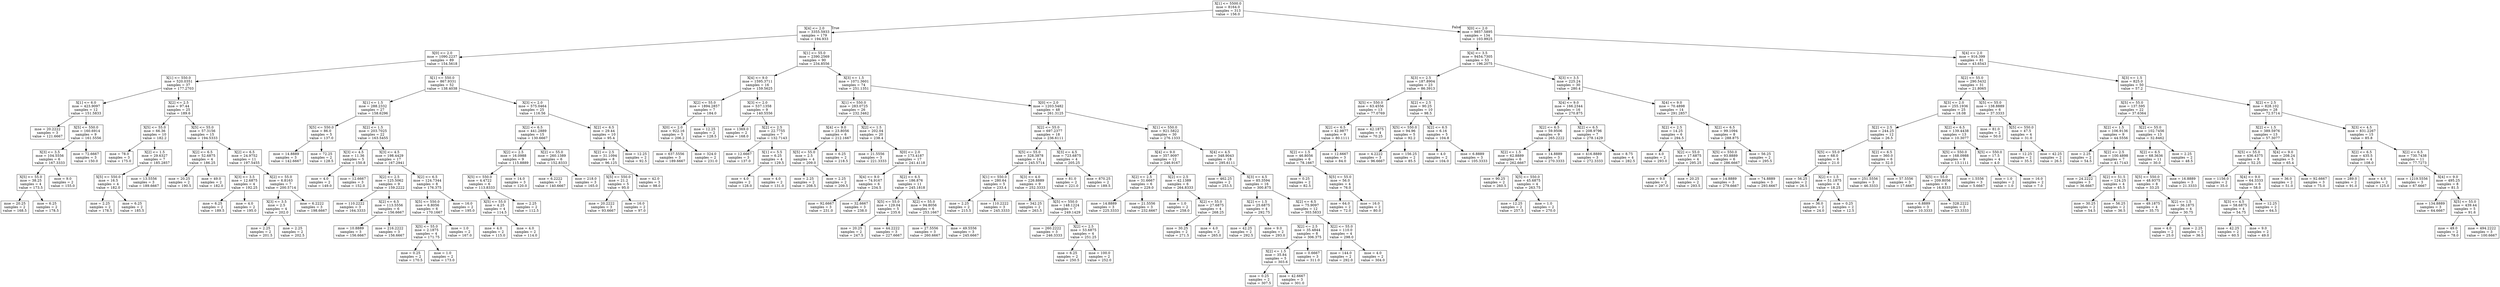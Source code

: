 digraph Tree {
node [shape=box] ;
0 [label="X[1] <= 5500.0\nmse = 8164.0\nsamples = 313\nvalue = 156.0"] ;
1 [label="X[4] <= 2.0\nmse = 3355.5933\nsamples = 179\nvalue = 194.933"] ;
0 -> 1 [labeldistance=2.5, labelangle=45, headlabel="True"] ;
2 [label="X[0] <= 2.0\nmse = 1090.2237\nsamples = 89\nvalue = 154.5618"] ;
1 -> 2 ;
3 [label="X[1] <= 550.0\nmse = 520.0351\nsamples = 37\nvalue = 177.2703"] ;
2 -> 3 ;
4 [label="X[1] <= 6.0\nmse = 423.9097\nsamples = 12\nvalue = 151.5833"] ;
3 -> 4 ;
5 [label="mse = 20.2222\nsamples = 3\nvalue = 121.6667"] ;
4 -> 5 ;
6 [label="X[5] <= 550.0\nmse = 160.6914\nsamples = 9\nvalue = 161.5556"] ;
4 -> 6 ;
7 [label="X[3] <= 3.5\nmse = 104.5556\nsamples = 6\nvalue = 167.3333"] ;
6 -> 7 ;
8 [label="X[5] <= 55.0\nmse = 38.25\nsamples = 4\nvalue = 173.5"] ;
7 -> 8 ;
9 [label="mse = 20.25\nsamples = 2\nvalue = 168.5"] ;
8 -> 9 ;
10 [label="mse = 6.25\nsamples = 2\nvalue = 178.5"] ;
8 -> 10 ;
11 [label="mse = 9.0\nsamples = 2\nvalue = 155.0"] ;
7 -> 11 ;
12 [label="mse = 72.6667\nsamples = 3\nvalue = 150.0"] ;
6 -> 12 ;
13 [label="X[2] <= 2.5\nmse = 97.44\nsamples = 25\nvalue = 189.6"] ;
3 -> 13 ;
14 [label="X[5] <= 55.0\nmse = 66.36\nsamples = 10\nvalue = 182.2"] ;
13 -> 14 ;
15 [label="mse = 78.0\nsamples = 3\nvalue = 175.0"] ;
14 -> 15 ;
16 [label="X[2] <= 1.5\nmse = 29.6327\nsamples = 7\nvalue = 185.2857"] ;
14 -> 16 ;
17 [label="X[5] <= 550.0\nmse = 16.5\nsamples = 4\nvalue = 182.0"] ;
16 -> 17 ;
18 [label="mse = 2.25\nsamples = 2\nvalue = 178.5"] ;
17 -> 18 ;
19 [label="mse = 6.25\nsamples = 2\nvalue = 185.5"] ;
17 -> 19 ;
20 [label="mse = 13.5556\nsamples = 3\nvalue = 189.6667"] ;
16 -> 20 ;
21 [label="X[5] <= 55.0\nmse = 57.3156\nsamples = 15\nvalue = 194.5333"] ;
13 -> 21 ;
22 [label="X[2] <= 6.5\nmse = 52.6875\nsamples = 4\nvalue = 186.25"] ;
21 -> 22 ;
23 [label="mse = 20.25\nsamples = 2\nvalue = 190.5"] ;
22 -> 23 ;
24 [label="mse = 49.0\nsamples = 2\nvalue = 182.0"] ;
22 -> 24 ;
25 [label="X[2] <= 6.5\nmse = 24.9752\nsamples = 11\nvalue = 197.5455"] ;
21 -> 25 ;
26 [label="X[3] <= 3.5\nmse = 12.6875\nsamples = 4\nvalue = 192.25"] ;
25 -> 26 ;
27 [label="mse = 6.25\nsamples = 2\nvalue = 189.5"] ;
26 -> 27 ;
28 [label="mse = 4.0\nsamples = 2\nvalue = 195.0"] ;
26 -> 28 ;
29 [label="X[2] <= 55.0\nmse = 6.8163\nsamples = 7\nvalue = 200.5714"] ;
25 -> 29 ;
30 [label="X[3] <= 3.5\nmse = 2.5\nsamples = 4\nvalue = 202.0"] ;
29 -> 30 ;
31 [label="mse = 2.25\nsamples = 2\nvalue = 201.5"] ;
30 -> 31 ;
32 [label="mse = 2.25\nsamples = 2\nvalue = 202.5"] ;
30 -> 32 ;
33 [label="mse = 6.2222\nsamples = 3\nvalue = 198.6667"] ;
29 -> 33 ;
34 [label="X[1] <= 550.0\nmse = 867.9331\nsamples = 52\nvalue = 138.4038"] ;
2 -> 34 ;
35 [label="X[1] <= 1.5\nmse = 288.2332\nsamples = 27\nvalue = 158.6296"] ;
34 -> 35 ;
36 [label="X[5] <= 550.0\nmse = 86.0\nsamples = 5\nvalue = 137.0"] ;
35 -> 36 ;
37 [label="mse = 14.8889\nsamples = 3\nvalue = 142.6667"] ;
36 -> 37 ;
38 [label="mse = 72.25\nsamples = 2\nvalue = 128.5"] ;
36 -> 38 ;
39 [label="X[2] <= 1.5\nmse = 203.7025\nsamples = 22\nvalue = 163.5455"] ;
35 -> 39 ;
40 [label="X[3] <= 4.5\nmse = 11.36\nsamples = 5\nvalue = 150.8"] ;
39 -> 40 ;
41 [label="mse = 4.0\nsamples = 2\nvalue = 149.0"] ;
40 -> 41 ;
42 [label="mse = 12.6667\nsamples = 3\nvalue = 152.0"] ;
40 -> 42 ;
43 [label="X[3] <= 4.5\nmse = 198.4429\nsamples = 17\nvalue = 167.2941"] ;
39 -> 43 ;
44 [label="X[2] <= 2.5\nmse = 125.5062\nsamples = 9\nvalue = 159.2222"] ;
43 -> 44 ;
45 [label="mse = 110.2222\nsamples = 3\nvalue = 164.3333"] ;
44 -> 45 ;
46 [label="X[2] <= 6.5\nmse = 113.5556\nsamples = 6\nvalue = 156.6667"] ;
44 -> 46 ;
47 [label="mse = 10.8889\nsamples = 3\nvalue = 156.6667"] ;
46 -> 47 ;
48 [label="mse = 216.2222\nsamples = 3\nvalue = 156.6667"] ;
46 -> 48 ;
49 [label="X[2] <= 6.5\nmse = 124.7344\nsamples = 8\nvalue = 176.375"] ;
43 -> 49 ;
50 [label="X[5] <= 550.0\nmse = 6.8056\nsamples = 6\nvalue = 170.1667"] ;
49 -> 50 ;
51 [label="X[5] <= 55.0\nmse = 2.1875\nsamples = 4\nvalue = 171.75"] ;
50 -> 51 ;
52 [label="mse = 0.25\nsamples = 2\nvalue = 170.5"] ;
51 -> 52 ;
53 [label="mse = 1.0\nsamples = 2\nvalue = 173.0"] ;
51 -> 53 ;
54 [label="mse = 1.0\nsamples = 2\nvalue = 167.0"] ;
50 -> 54 ;
55 [label="mse = 16.0\nsamples = 2\nvalue = 195.0"] ;
49 -> 55 ;
56 [label="X[3] <= 2.0\nmse = 575.0464\nsamples = 25\nvalue = 116.56"] ;
34 -> 56 ;
57 [label="X[2] <= 6.5\nmse = 441.2889\nsamples = 15\nvalue = 130.6667"] ;
56 -> 57 ;
58 [label="X[2] <= 2.5\nmse = 16.0988\nsamples = 9\nvalue = 115.8889"] ;
57 -> 58 ;
59 [label="X[5] <= 550.0\nmse = 4.4722\nsamples = 6\nvalue = 113.8333"] ;
58 -> 59 ;
60 [label="X[5] <= 55.0\nmse = 4.25\nsamples = 4\nvalue = 114.5"] ;
59 -> 60 ;
61 [label="mse = 4.0\nsamples = 2\nvalue = 115.0"] ;
60 -> 61 ;
62 [label="mse = 4.0\nsamples = 2\nvalue = 114.0"] ;
60 -> 62 ;
63 [label="mse = 2.25\nsamples = 2\nvalue = 112.5"] ;
59 -> 63 ;
64 [label="mse = 14.0\nsamples = 3\nvalue = 120.0"] ;
58 -> 64 ;
65 [label="X[2] <= 55.0\nmse = 260.1389\nsamples = 6\nvalue = 152.8333"] ;
57 -> 65 ;
66 [label="mse = 6.2222\nsamples = 3\nvalue = 140.6667"] ;
65 -> 66 ;
67 [label="mse = 218.0\nsamples = 3\nvalue = 165.0"] ;
65 -> 67 ;
68 [label="X[2] <= 6.5\nmse = 29.44\nsamples = 10\nvalue = 95.4"] ;
56 -> 68 ;
69 [label="X[2] <= 2.5\nmse = 31.1094\nsamples = 8\nvalue = 96.125"] ;
68 -> 69 ;
70 [label="X[5] <= 550.0\nmse = 21.2\nsamples = 5\nvalue = 95.0"] ;
69 -> 70 ;
71 [label="mse = 20.2222\nsamples = 3\nvalue = 93.6667"] ;
70 -> 71 ;
72 [label="mse = 16.0\nsamples = 2\nvalue = 97.0"] ;
70 -> 72 ;
73 [label="mse = 42.0\nsamples = 3\nvalue = 98.0"] ;
69 -> 73 ;
74 [label="mse = 12.25\nsamples = 2\nvalue = 92.5"] ;
68 -> 74 ;
75 [label="X[1] <= 55.0\nmse = 2390.2569\nsamples = 90\nvalue = 234.8556"] ;
1 -> 75 ;
76 [label="X[4] <= 9.0\nmse = 1595.3711\nsamples = 16\nvalue = 159.5625"] ;
75 -> 76 ;
77 [label="X[2] <= 55.0\nmse = 1894.2857\nsamples = 7\nvalue = 184.0"] ;
76 -> 77 ;
78 [label="X[0] <= 2.0\nmse = 922.16\nsamples = 5\nvalue = 206.2"] ;
77 -> 78 ;
79 [label="mse = 637.5556\nsamples = 3\nvalue = 189.6667"] ;
78 -> 79 ;
80 [label="mse = 324.0\nsamples = 2\nvalue = 231.0"] ;
78 -> 80 ;
81 [label="mse = 12.25\nsamples = 2\nvalue = 128.5"] ;
77 -> 81 ;
82 [label="X[3] <= 2.0\nmse = 537.1358\nsamples = 9\nvalue = 140.5556"] ;
76 -> 82 ;
83 [label="mse = 1369.0\nsamples = 2\nvalue = 168.0"] ;
82 -> 83 ;
84 [label="X[2] <= 2.5\nmse = 22.7755\nsamples = 7\nvalue = 132.7143"] ;
82 -> 84 ;
85 [label="mse = 12.6667\nsamples = 3\nvalue = 137.0"] ;
84 -> 85 ;
86 [label="X[1] <= 5.5\nmse = 6.25\nsamples = 4\nvalue = 129.5"] ;
84 -> 86 ;
87 [label="mse = 4.0\nsamples = 2\nvalue = 128.0"] ;
86 -> 87 ;
88 [label="mse = 4.0\nsamples = 2\nvalue = 131.0"] ;
86 -> 88 ;
89 [label="X[3] <= 1.5\nmse = 1071.3601\nsamples = 74\nvalue = 251.1351"] ;
75 -> 89 ;
90 [label="X[1] <= 550.0\nmse = 283.0725\nsamples = 26\nvalue = 232.3462"] ;
89 -> 90 ;
91 [label="X[4] <= 9.0\nmse = 23.8056\nsamples = 6\nvalue = 212.1667"] ;
90 -> 91 ;
92 [label="X[5] <= 55.0\nmse = 2.5\nsamples = 4\nvalue = 209.0"] ;
91 -> 92 ;
93 [label="mse = 2.25\nsamples = 2\nvalue = 208.5"] ;
92 -> 93 ;
94 [label="mse = 2.25\nsamples = 2\nvalue = 209.5"] ;
92 -> 94 ;
95 [label="mse = 6.25\nsamples = 2\nvalue = 218.5"] ;
91 -> 95 ;
96 [label="X[2] <= 1.5\nmse = 202.04\nsamples = 20\nvalue = 238.4"] ;
90 -> 96 ;
97 [label="mse = 21.5556\nsamples = 3\nvalue = 221.3333"] ;
96 -> 97 ;
98 [label="X[0] <= 2.0\nmse = 173.4187\nsamples = 17\nvalue = 241.4118"] ;
96 -> 98 ;
99 [label="X[4] <= 9.0\nmse = 74.9167\nsamples = 6\nvalue = 234.5"] ;
98 -> 99 ;
100 [label="mse = 92.6667\nsamples = 3\nvalue = 231.0"] ;
99 -> 100 ;
101 [label="mse = 32.6667\nsamples = 3\nvalue = 238.0"] ;
99 -> 101 ;
102 [label="X[2] <= 6.5\nmse = 186.876\nsamples = 11\nvalue = 245.1818"] ;
98 -> 102 ;
103 [label="X[5] <= 55.0\nmse = 129.04\nsamples = 5\nvalue = 235.6"] ;
102 -> 103 ;
104 [label="mse = 20.25\nsamples = 2\nvalue = 247.5"] ;
103 -> 104 ;
105 [label="mse = 44.2222\nsamples = 3\nvalue = 227.6667"] ;
103 -> 105 ;
106 [label="X[2] <= 55.0\nmse = 94.8056\nsamples = 6\nvalue = 253.1667"] ;
102 -> 106 ;
107 [label="mse = 27.5556\nsamples = 3\nvalue = 260.6667"] ;
106 -> 107 ;
108 [label="mse = 49.5556\nsamples = 3\nvalue = 245.6667"] ;
106 -> 108 ;
109 [label="X[0] <= 2.0\nmse = 1203.5482\nsamples = 48\nvalue = 261.3125"] ;
89 -> 109 ;
110 [label="X[2] <= 55.0\nmse = 697.2377\nsamples = 18\nvalue = 236.6111"] ;
109 -> 110 ;
111 [label="X[5] <= 55.0\nmse = 328.3878\nsamples = 14\nvalue = 245.5714"] ;
110 -> 111 ;
112 [label="X[1] <= 550.0\nmse = 280.64\nsamples = 5\nvalue = 233.4"] ;
111 -> 112 ;
113 [label="mse = 2.25\nsamples = 2\nvalue = 215.5"] ;
112 -> 113 ;
114 [label="mse = 110.2222\nsamples = 3\nvalue = 245.3333"] ;
112 -> 114 ;
115 [label="X[3] <= 4.0\nmse = 226.8889\nsamples = 9\nvalue = 252.3333"] ;
111 -> 115 ;
116 [label="mse = 342.25\nsamples = 2\nvalue = 263.5"] ;
115 -> 116 ;
117 [label="X[5] <= 550.0\nmse = 148.1224\nsamples = 7\nvalue = 249.1429"] ;
115 -> 117 ;
118 [label="mse = 260.2222\nsamples = 3\nvalue = 246.3333"] ;
117 -> 118 ;
119 [label="X[2] <= 2.5\nmse = 53.6875\nsamples = 4\nvalue = 251.25"] ;
117 -> 119 ;
120 [label="mse = 6.25\nsamples = 2\nvalue = 250.5"] ;
119 -> 120 ;
121 [label="mse = 100.0\nsamples = 2\nvalue = 252.0"] ;
119 -> 121 ;
122 [label="X[3] <= 4.5\nmse = 723.6875\nsamples = 4\nvalue = 205.25"] ;
110 -> 122 ;
123 [label="mse = 81.0\nsamples = 2\nvalue = 221.0"] ;
122 -> 123 ;
124 [label="mse = 870.25\nsamples = 2\nvalue = 189.5"] ;
122 -> 124 ;
125 [label="X[1] <= 550.0\nmse = 921.5822\nsamples = 30\nvalue = 276.1333"] ;
109 -> 125 ;
126 [label="X[4] <= 9.0\nmse = 357.9097\nsamples = 12\nvalue = 246.9167"] ;
125 -> 126 ;
127 [label="X[2] <= 2.5\nmse = 31.6667\nsamples = 6\nvalue = 229.0"] ;
126 -> 127 ;
128 [label="mse = 14.8889\nsamples = 3\nvalue = 225.3333"] ;
127 -> 128 ;
129 [label="mse = 21.5556\nsamples = 3\nvalue = 232.6667"] ;
127 -> 129 ;
130 [label="X[2] <= 2.5\nmse = 42.1389\nsamples = 6\nvalue = 264.8333"] ;
126 -> 130 ;
131 [label="mse = 1.0\nsamples = 2\nvalue = 258.0"] ;
130 -> 131 ;
132 [label="X[2] <= 55.0\nmse = 27.6875\nsamples = 4\nvalue = 268.25"] ;
130 -> 132 ;
133 [label="mse = 30.25\nsamples = 2\nvalue = 271.5"] ;
132 -> 133 ;
134 [label="mse = 4.0\nsamples = 2\nvalue = 265.0"] ;
132 -> 134 ;
135 [label="X[4] <= 4.5\nmse = 348.9043\nsamples = 18\nvalue = 295.6111"] ;
125 -> 135 ;
136 [label="mse = 462.25\nsamples = 2\nvalue = 253.5"] ;
135 -> 136 ;
137 [label="X[3] <= 4.5\nmse = 85.3594\nsamples = 16\nvalue = 300.875"] ;
135 -> 137 ;
138 [label="X[2] <= 1.5\nmse = 25.6875\nsamples = 4\nvalue = 292.75"] ;
137 -> 138 ;
139 [label="mse = 42.25\nsamples = 2\nvalue = 292.5"] ;
138 -> 139 ;
140 [label="mse = 9.0\nsamples = 2\nvalue = 293.0"] ;
138 -> 140 ;
141 [label="X[2] <= 6.5\nmse = 75.9097\nsamples = 12\nvalue = 303.5833"] ;
137 -> 141 ;
142 [label="X[2] <= 2.5\nmse = 35.4844\nsamples = 8\nvalue = 306.375"] ;
141 -> 142 ;
143 [label="X[2] <= 1.5\nmse = 35.84\nsamples = 5\nvalue = 303.6"] ;
142 -> 143 ;
144 [label="mse = 0.25\nsamples = 2\nvalue = 307.5"] ;
143 -> 144 ;
145 [label="mse = 42.6667\nsamples = 3\nvalue = 301.0"] ;
143 -> 145 ;
146 [label="mse = 0.6667\nsamples = 3\nvalue = 311.0"] ;
142 -> 146 ;
147 [label="X[2] <= 55.0\nmse = 110.0\nsamples = 4\nvalue = 298.0"] ;
141 -> 147 ;
148 [label="mse = 144.0\nsamples = 2\nvalue = 292.0"] ;
147 -> 148 ;
149 [label="mse = 4.0\nsamples = 2\nvalue = 304.0"] ;
147 -> 149 ;
150 [label="X[0] <= 2.0\nmse = 9857.5895\nsamples = 134\nvalue = 103.9925"] ;
0 -> 150 [labeldistance=2.5, labelangle=-45, headlabel="False"] ;
151 [label="X[4] <= 3.5\nmse = 9454.7305\nsamples = 53\nvalue = 196.2075"] ;
150 -> 151 ;
152 [label="X[3] <= 2.5\nmse = 187.8904\nsamples = 23\nvalue = 86.3913"] ;
151 -> 152 ;
153 [label="X[5] <= 550.0\nmse = 63.4556\nsamples = 13\nvalue = 77.0769"] ;
152 -> 153 ;
154 [label="X[2] <= 6.5\nmse = 42.9877\nsamples = 9\nvalue = 80.1111"] ;
153 -> 154 ;
155 [label="X[2] <= 1.5\nmse = 46.8056\nsamples = 6\nvalue = 78.1667"] ;
154 -> 155 ;
156 [label="mse = 0.25\nsamples = 2\nvalue = 82.5"] ;
155 -> 156 ;
157 [label="X[5] <= 55.0\nmse = 56.0\nsamples = 4\nvalue = 76.0"] ;
155 -> 157 ;
158 [label="mse = 64.0\nsamples = 2\nvalue = 72.0"] ;
157 -> 158 ;
159 [label="mse = 16.0\nsamples = 2\nvalue = 80.0"] ;
157 -> 159 ;
160 [label="mse = 12.6667\nsamples = 3\nvalue = 84.0"] ;
154 -> 160 ;
161 [label="mse = 42.1875\nsamples = 4\nvalue = 70.25"] ;
153 -> 161 ;
162 [label="X[2] <= 2.5\nmse = 90.25\nsamples = 10\nvalue = 98.5"] ;
152 -> 162 ;
163 [label="X[5] <= 550.0\nmse = 94.96\nsamples = 5\nvalue = 92.2"] ;
162 -> 163 ;
164 [label="mse = 4.2222\nsamples = 3\nvalue = 96.6667"] ;
163 -> 164 ;
165 [label="mse = 156.25\nsamples = 2\nvalue = 85.5"] ;
163 -> 165 ;
166 [label="X[2] <= 6.5\nmse = 6.16\nsamples = 5\nvalue = 104.8"] ;
162 -> 166 ;
167 [label="mse = 4.0\nsamples = 2\nvalue = 104.0"] ;
166 -> 167 ;
168 [label="mse = 6.8889\nsamples = 3\nvalue = 105.3333"] ;
166 -> 168 ;
169 [label="X[3] <= 3.5\nmse = 225.24\nsamples = 30\nvalue = 280.4"] ;
151 -> 169 ;
170 [label="X[4] <= 9.0\nmse = 166.2344\nsamples = 16\nvalue = 270.875"] ;
169 -> 170 ;
171 [label="X[2] <= 6.5\nmse = 59.9506\nsamples = 9\nvalue = 265.2222"] ;
170 -> 171 ;
172 [label="X[2] <= 1.5\nmse = 62.8889\nsamples = 6\nvalue = 262.6667"] ;
171 -> 172 ;
173 [label="mse = 90.25\nsamples = 2\nvalue = 260.5"] ;
172 -> 173 ;
174 [label="X[5] <= 550.0\nmse = 45.6875\nsamples = 4\nvalue = 263.75"] ;
172 -> 174 ;
175 [label="mse = 12.25\nsamples = 2\nvalue = 257.5"] ;
174 -> 175 ;
176 [label="mse = 1.0\nsamples = 2\nvalue = 270.0"] ;
174 -> 176 ;
177 [label="mse = 14.8889\nsamples = 3\nvalue = 270.3333"] ;
171 -> 177 ;
178 [label="X[2] <= 6.5\nmse = 208.9796\nsamples = 7\nvalue = 278.1429"] ;
170 -> 178 ;
179 [label="mse = 416.8889\nsamples = 3\nvalue = 272.3333"] ;
178 -> 179 ;
180 [label="mse = 8.75\nsamples = 4\nvalue = 282.5"] ;
178 -> 180 ;
181 [label="X[4] <= 9.0\nmse = 70.4898\nsamples = 14\nvalue = 291.2857"] ;
169 -> 181 ;
182 [label="X[2] <= 2.5\nmse = 14.25\nsamples = 6\nvalue = 294.5"] ;
181 -> 182 ;
183 [label="mse = 4.0\nsamples = 2\nvalue = 293.0"] ;
182 -> 183 ;
184 [label="X[2] <= 55.0\nmse = 17.6875\nsamples = 4\nvalue = 295.25"] ;
182 -> 184 ;
185 [label="mse = 9.0\nsamples = 2\nvalue = 297.0"] ;
184 -> 185 ;
186 [label="mse = 20.25\nsamples = 2\nvalue = 293.5"] ;
184 -> 186 ;
187 [label="X[2] <= 6.5\nmse = 99.1094\nsamples = 8\nvalue = 288.875"] ;
181 -> 187 ;
188 [label="X[5] <= 550.0\nmse = 93.8889\nsamples = 6\nvalue = 286.6667"] ;
187 -> 188 ;
189 [label="mse = 14.8889\nsamples = 3\nvalue = 279.6667"] ;
188 -> 189 ;
190 [label="mse = 74.8889\nsamples = 3\nvalue = 293.6667"] ;
188 -> 190 ;
191 [label="mse = 56.25\nsamples = 2\nvalue = 295.5"] ;
187 -> 191 ;
192 [label="X[4] <= 2.0\nmse = 916.399\nsamples = 81\nvalue = 43.6543"] ;
150 -> 192 ;
193 [label="X[2] <= 55.0\nmse = 290.5432\nsamples = 31\nvalue = 21.8065"] ;
192 -> 193 ;
194 [label="X[3] <= 2.0\nmse = 255.1936\nsamples = 25\nvalue = 18.08"] ;
193 -> 194 ;
195 [label="X[2] <= 2.5\nmse = 244.25\nsamples = 12\nvalue = 26.5"] ;
194 -> 195 ;
196 [label="X[5] <= 55.0\nmse = 68.0\nsamples = 6\nvalue = 21.0"] ;
195 -> 196 ;
197 [label="mse = 56.25\nsamples = 2\nvalue = 26.5"] ;
196 -> 197 ;
198 [label="X[2] <= 1.5\nmse = 51.1875\nsamples = 4\nvalue = 18.25"] ;
196 -> 198 ;
199 [label="mse = 36.0\nsamples = 2\nvalue = 24.0"] ;
198 -> 199 ;
200 [label="mse = 0.25\nsamples = 2\nvalue = 12.5"] ;
198 -> 200 ;
201 [label="X[2] <= 6.5\nmse = 360.0\nsamples = 6\nvalue = 32.0"] ;
195 -> 201 ;
202 [label="mse = 251.5556\nsamples = 3\nvalue = 46.3333"] ;
201 -> 202 ;
203 [label="mse = 57.5556\nsamples = 3\nvalue = 17.6667"] ;
201 -> 203 ;
204 [label="X[2] <= 6.5\nmse = 139.4438\nsamples = 13\nvalue = 10.3077"] ;
194 -> 204 ;
205 [label="X[5] <= 550.0\nmse = 168.0988\nsamples = 9\nvalue = 13.1111"] ;
204 -> 205 ;
206 [label="X[5] <= 55.0\nmse = 209.8056\nsamples = 6\nvalue = 16.8333"] ;
205 -> 206 ;
207 [label="mse = 6.8889\nsamples = 3\nvalue = 10.3333"] ;
206 -> 207 ;
208 [label="mse = 328.2222\nsamples = 3\nvalue = 23.3333"] ;
206 -> 208 ;
209 [label="mse = 1.5556\nsamples = 3\nvalue = 5.6667"] ;
205 -> 209 ;
210 [label="X[5] <= 550.0\nmse = 17.5\nsamples = 4\nvalue = 4.0"] ;
204 -> 210 ;
211 [label="mse = 1.0\nsamples = 2\nvalue = 1.0"] ;
210 -> 211 ;
212 [label="mse = 16.0\nsamples = 2\nvalue = 7.0"] ;
210 -> 212 ;
213 [label="X[5] <= 55.0\nmse = 138.8889\nsamples = 6\nvalue = 37.3333"] ;
193 -> 213 ;
214 [label="mse = 81.0\nsamples = 2\nvalue = 50.0"] ;
213 -> 214 ;
215 [label="X[5] <= 550.0\nmse = 47.5\nsamples = 4\nvalue = 31.0"] ;
213 -> 215 ;
216 [label="mse = 12.25\nsamples = 2\nvalue = 35.5"] ;
215 -> 216 ;
217 [label="mse = 42.25\nsamples = 2\nvalue = 26.5"] ;
215 -> 217 ;
218 [label="X[3] <= 1.5\nmse = 825.0\nsamples = 50\nvalue = 57.2"] ;
192 -> 218 ;
219 [label="X[5] <= 55.0\nmse = 137.595\nsamples = 22\nvalue = 37.6364"] ;
218 -> 219 ;
220 [label="X[2] <= 1.5\nmse = 106.9136\nsamples = 9\nvalue = 44.5556"] ;
219 -> 220 ;
221 [label="mse = 2.25\nsamples = 2\nvalue = 54.5"] ;
220 -> 221 ;
222 [label="X[2] <= 2.5\nmse = 100.4898\nsamples = 7\nvalue = 41.7143"] ;
220 -> 222 ;
223 [label="mse = 24.2222\nsamples = 3\nvalue = 36.6667"] ;
222 -> 223 ;
224 [label="X[2] <= 51.5\nmse = 124.25\nsamples = 4\nvalue = 45.5"] ;
222 -> 224 ;
225 [label="mse = 30.25\nsamples = 2\nvalue = 54.5"] ;
224 -> 225 ;
226 [label="mse = 56.25\nsamples = 2\nvalue = 36.5"] ;
224 -> 226 ;
227 [label="X[2] <= 55.0\nmse = 102.7456\nsamples = 13\nvalue = 32.8462"] ;
219 -> 227 ;
228 [label="X[2] <= 6.5\nmse = 68.3636\nsamples = 11\nvalue = 30.0"] ;
227 -> 228 ;
229 [label="X[5] <= 550.0\nmse = 48.9375\nsamples = 8\nvalue = 33.25"] ;
228 -> 229 ;
230 [label="mse = 49.1875\nsamples = 4\nvalue = 35.75"] ;
229 -> 230 ;
231 [label="X[2] <= 1.5\nmse = 36.1875\nsamples = 4\nvalue = 30.75"] ;
229 -> 231 ;
232 [label="mse = 4.0\nsamples = 2\nvalue = 25.0"] ;
231 -> 232 ;
233 [label="mse = 2.25\nsamples = 2\nvalue = 36.5"] ;
231 -> 233 ;
234 [label="mse = 16.8889\nsamples = 3\nvalue = 21.3333"] ;
228 -> 234 ;
235 [label="mse = 2.25\nsamples = 2\nvalue = 48.5"] ;
227 -> 235 ;
236 [label="X[2] <= 2.5\nmse = 828.102\nsamples = 28\nvalue = 72.5714"] ;
218 -> 236 ;
237 [label="X[2] <= 1.5\nmse = 389.5976\nsamples = 13\nvalue = 57.3077"] ;
236 -> 237 ;
238 [label="X[5] <= 55.0\nmse = 436.4375\nsamples = 8\nvalue = 52.25"] ;
237 -> 238 ;
239 [label="mse = 1156.0\nsamples = 2\nvalue = 35.0"] ;
238 -> 239 ;
240 [label="X[4] <= 9.0\nmse = 64.3333\nsamples = 6\nvalue = 58.0"] ;
238 -> 240 ;
241 [label="X[3] <= 4.5\nmse = 58.6875\nsamples = 4\nvalue = 54.75"] ;
240 -> 241 ;
242 [label="mse = 42.25\nsamples = 2\nvalue = 60.5"] ;
241 -> 242 ;
243 [label="mse = 9.0\nsamples = 2\nvalue = 49.0"] ;
241 -> 243 ;
244 [label="mse = 12.25\nsamples = 2\nvalue = 64.5"] ;
240 -> 244 ;
245 [label="X[4] <= 9.0\nmse = 208.24\nsamples = 5\nvalue = 65.4"] ;
237 -> 245 ;
246 [label="mse = 36.0\nsamples = 2\nvalue = 51.0"] ;
245 -> 246 ;
247 [label="mse = 92.6667\nsamples = 3\nvalue = 75.0"] ;
245 -> 247 ;
248 [label="X[3] <= 4.5\nmse = 831.2267\nsamples = 15\nvalue = 85.8"] ;
236 -> 248 ;
249 [label="X[2] <= 6.5\nmse = 435.5\nsamples = 4\nvalue = 108.0"] ;
248 -> 249 ;
250 [label="mse = 289.0\nsamples = 2\nvalue = 91.0"] ;
249 -> 250 ;
251 [label="mse = 4.0\nsamples = 2\nvalue = 125.0"] ;
249 -> 251 ;
252 [label="X[2] <= 6.5\nmse = 730.7438\nsamples = 11\nvalue = 77.7273"] ;
248 -> 252 ;
253 [label="mse = 1219.5556\nsamples = 3\nvalue = 67.6667"] ;
252 -> 253 ;
254 [label="X[4] <= 9.0\nmse = 495.25\nsamples = 8\nvalue = 81.5"] ;
252 -> 254 ;
255 [label="mse = 134.8889\nsamples = 3\nvalue = 64.6667"] ;
254 -> 255 ;
256 [label="X[5] <= 55.0\nmse = 439.44\nsamples = 5\nvalue = 91.6"] ;
254 -> 256 ;
257 [label="mse = 49.0\nsamples = 2\nvalue = 78.0"] ;
256 -> 257 ;
258 [label="mse = 494.2222\nsamples = 3\nvalue = 100.6667"] ;
256 -> 258 ;
}